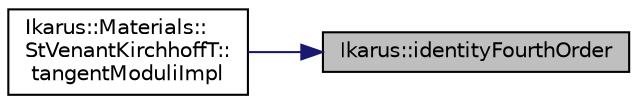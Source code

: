 digraph "Ikarus::identityFourthOrder"
{
 // LATEX_PDF_SIZE
  edge [fontname="Helvetica",fontsize="10",labelfontname="Helvetica",labelfontsize="10"];
  node [fontname="Helvetica",fontsize="10",shape=record];
  rankdir="RL";
  Node1 [label="Ikarus::identityFourthOrder",height=0.2,width=0.4,color="black", fillcolor="grey75", style="filled", fontcolor="black",tooltip="Generates an identity fourth-order tensor."];
  Node1 -> Node2 [dir="back",color="midnightblue",fontsize="10",style="solid",fontname="Helvetica"];
  Node2 [label="Ikarus::Materials::\lStVenantKirchhoffT::\ltangentModuliImpl",height=0.2,width=0.4,color="black", fillcolor="white", style="filled",URL="$a01634.html#aacf24b92643f54607e96cf323723f061",tooltip="Computes the tangent moduli in the Saint Venant-Kirchhoff material model."];
}
